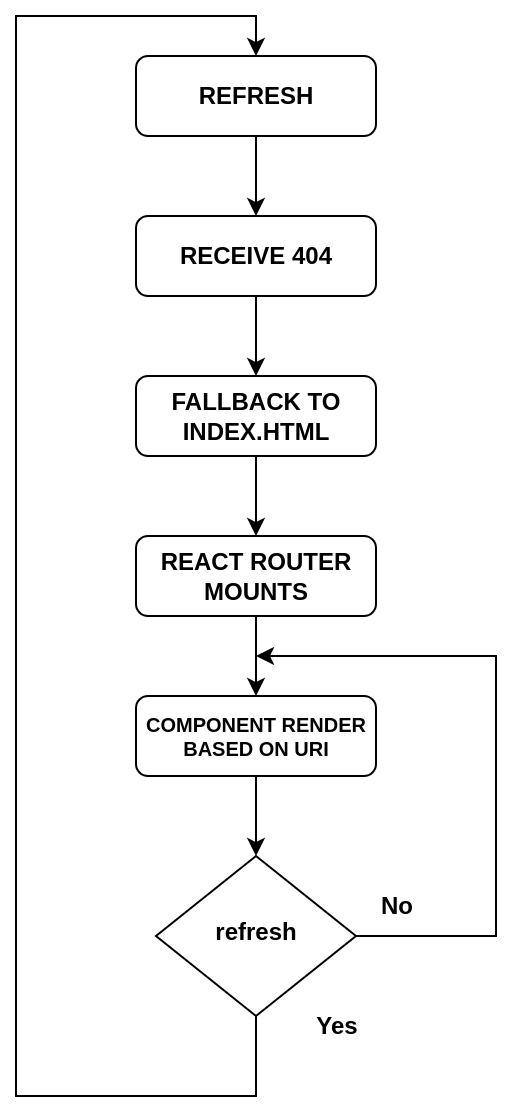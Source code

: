 <mxfile version="21.2.8" type="device">
  <diagram name="Página-1" id="0wV69fFjBCcp7NJNkhMh">
    <mxGraphModel dx="1091" dy="1807" grid="1" gridSize="10" guides="1" tooltips="1" connect="1" arrows="1" fold="1" page="1" pageScale="1" pageWidth="827" pageHeight="1169" math="0" shadow="0">
      <root>
        <mxCell id="0" />
        <mxCell id="1" parent="0" />
        <mxCell id="4u9VaEcgTZ2hnfMwoNmx-1" style="edgeStyle=orthogonalEdgeStyle;rounded=0;orthogonalLoop=1;jettySize=auto;html=1;fontStyle=1" edge="1" parent="1" source="4u9VaEcgTZ2hnfMwoNmx-2" target="4u9VaEcgTZ2hnfMwoNmx-15">
          <mxGeometry relative="1" as="geometry">
            <mxPoint x="440" y="-360" as="targetPoint" />
          </mxGeometry>
        </mxCell>
        <mxCell id="4u9VaEcgTZ2hnfMwoNmx-2" value="REFRESH" style="rounded=1;whiteSpace=wrap;html=1;fontSize=12;glass=0;strokeWidth=1;shadow=0;fontStyle=1" vertex="1" parent="1">
          <mxGeometry x="380" y="-440" width="120" height="40" as="geometry" />
        </mxCell>
        <mxCell id="4u9VaEcgTZ2hnfMwoNmx-26" style="edgeStyle=orthogonalEdgeStyle;rounded=0;orthogonalLoop=1;jettySize=auto;html=1;" edge="1" parent="1" source="4u9VaEcgTZ2hnfMwoNmx-15" target="4u9VaEcgTZ2hnfMwoNmx-25">
          <mxGeometry relative="1" as="geometry" />
        </mxCell>
        <mxCell id="4u9VaEcgTZ2hnfMwoNmx-15" value="RECEIVE 404" style="rounded=1;whiteSpace=wrap;html=1;fontSize=12;glass=0;strokeWidth=1;shadow=0;fontStyle=1" vertex="1" parent="1">
          <mxGeometry x="380" y="-360" width="120" height="40" as="geometry" />
        </mxCell>
        <mxCell id="4u9VaEcgTZ2hnfMwoNmx-28" style="edgeStyle=orthogonalEdgeStyle;rounded=0;orthogonalLoop=1;jettySize=auto;html=1;" edge="1" parent="1" source="4u9VaEcgTZ2hnfMwoNmx-25" target="4u9VaEcgTZ2hnfMwoNmx-27">
          <mxGeometry relative="1" as="geometry" />
        </mxCell>
        <mxCell id="4u9VaEcgTZ2hnfMwoNmx-25" value="FALLBACK TO INDEX.HTML" style="rounded=1;whiteSpace=wrap;html=1;fontSize=12;glass=0;strokeWidth=1;shadow=0;fontStyle=1" vertex="1" parent="1">
          <mxGeometry x="380" y="-280" width="120" height="40" as="geometry" />
        </mxCell>
        <mxCell id="4u9VaEcgTZ2hnfMwoNmx-30" value="" style="edgeStyle=orthogonalEdgeStyle;rounded=0;orthogonalLoop=1;jettySize=auto;html=1;" edge="1" parent="1" source="4u9VaEcgTZ2hnfMwoNmx-27" target="4u9VaEcgTZ2hnfMwoNmx-29">
          <mxGeometry relative="1" as="geometry" />
        </mxCell>
        <mxCell id="4u9VaEcgTZ2hnfMwoNmx-27" value="REACT ROUTER MOUNTS" style="rounded=1;whiteSpace=wrap;html=1;fontSize=12;glass=0;strokeWidth=1;shadow=0;fontStyle=1" vertex="1" parent="1">
          <mxGeometry x="380" y="-200" width="120" height="40" as="geometry" />
        </mxCell>
        <mxCell id="4u9VaEcgTZ2hnfMwoNmx-34" style="edgeStyle=orthogonalEdgeStyle;rounded=0;orthogonalLoop=1;jettySize=auto;html=1;" edge="1" parent="1" source="4u9VaEcgTZ2hnfMwoNmx-29" target="4u9VaEcgTZ2hnfMwoNmx-31">
          <mxGeometry relative="1" as="geometry" />
        </mxCell>
        <mxCell id="4u9VaEcgTZ2hnfMwoNmx-29" value="COMPONENT RENDER BASED ON URI" style="rounded=1;whiteSpace=wrap;html=1;fontSize=10;glass=0;strokeWidth=1;shadow=0;fontStyle=1" vertex="1" parent="1">
          <mxGeometry x="380" y="-120" width="120" height="40" as="geometry" />
        </mxCell>
        <mxCell id="4u9VaEcgTZ2hnfMwoNmx-35" style="edgeStyle=orthogonalEdgeStyle;rounded=0;orthogonalLoop=1;jettySize=auto;html=1;entryX=0.5;entryY=0;entryDx=0;entryDy=0;exitX=0.5;exitY=1;exitDx=0;exitDy=0;" edge="1" parent="1" source="4u9VaEcgTZ2hnfMwoNmx-31" target="4u9VaEcgTZ2hnfMwoNmx-2">
          <mxGeometry relative="1" as="geometry">
            <Array as="points">
              <mxPoint x="440" y="80" />
              <mxPoint x="320" y="80" />
              <mxPoint x="320" y="-460" />
              <mxPoint x="440" y="-460" />
            </Array>
          </mxGeometry>
        </mxCell>
        <mxCell id="4u9VaEcgTZ2hnfMwoNmx-37" style="edgeStyle=orthogonalEdgeStyle;rounded=0;orthogonalLoop=1;jettySize=auto;html=1;" edge="1" parent="1" source="4u9VaEcgTZ2hnfMwoNmx-31">
          <mxGeometry relative="1" as="geometry">
            <mxPoint x="440" y="-140" as="targetPoint" />
            <Array as="points">
              <mxPoint x="560" />
              <mxPoint x="560" y="-140" />
            </Array>
          </mxGeometry>
        </mxCell>
        <mxCell id="4u9VaEcgTZ2hnfMwoNmx-31" value="refresh" style="rhombus;whiteSpace=wrap;html=1;shadow=0;fontFamily=Helvetica;fontSize=12;align=center;strokeWidth=1;spacing=6;spacingTop=-4;fontStyle=1" vertex="1" parent="1">
          <mxGeometry x="390" y="-40" width="100" height="80" as="geometry" />
        </mxCell>
        <mxCell id="4u9VaEcgTZ2hnfMwoNmx-32" value="No" style="text;html=1;align=center;verticalAlign=middle;resizable=0;points=[];autosize=1;strokeColor=none;fillColor=none;fontStyle=1" vertex="1" parent="1">
          <mxGeometry x="490" y="-30" width="40" height="30" as="geometry" />
        </mxCell>
        <mxCell id="4u9VaEcgTZ2hnfMwoNmx-33" value="Yes" style="text;html=1;align=center;verticalAlign=middle;resizable=0;points=[];autosize=1;strokeColor=none;fillColor=none;fontStyle=1" vertex="1" parent="1">
          <mxGeometry x="460" y="30" width="40" height="30" as="geometry" />
        </mxCell>
      </root>
    </mxGraphModel>
  </diagram>
</mxfile>
